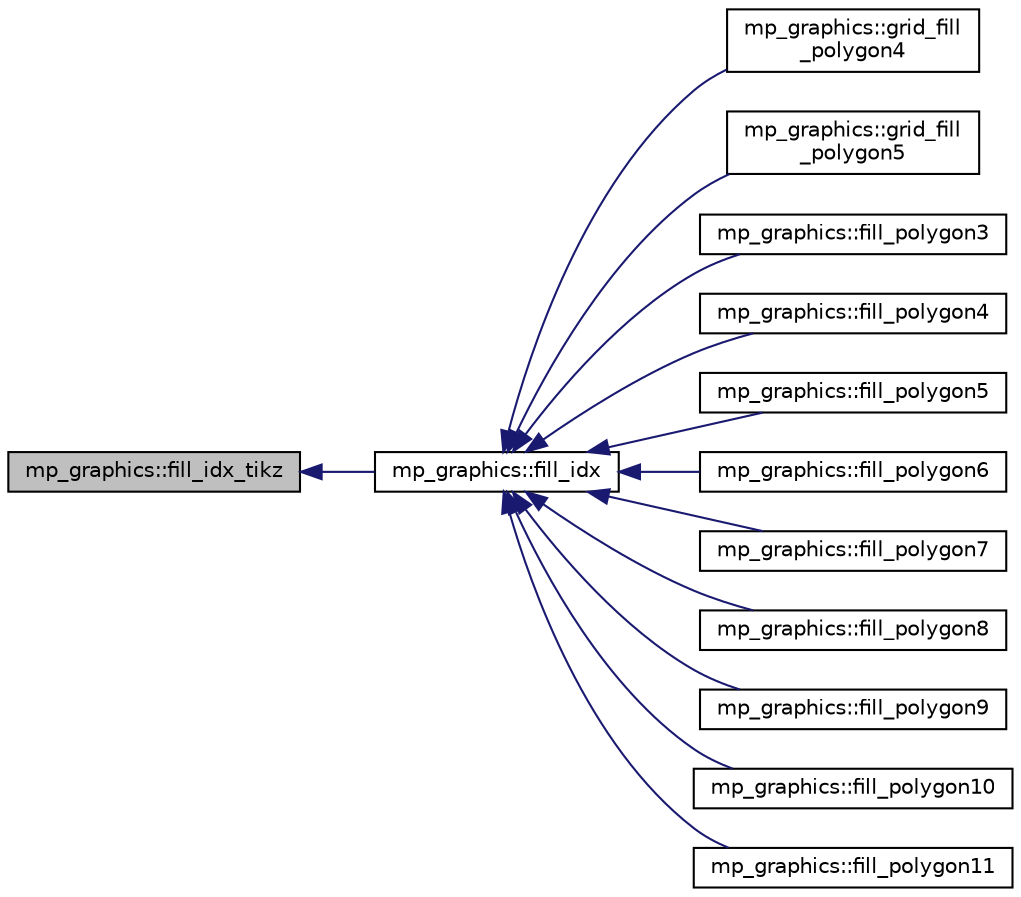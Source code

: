digraph "mp_graphics::fill_idx_tikz"
{
  edge [fontname="Helvetica",fontsize="10",labelfontname="Helvetica",labelfontsize="10"];
  node [fontname="Helvetica",fontsize="10",shape=record];
  rankdir="LR";
  Node2267 [label="mp_graphics::fill_idx_tikz",height=0.2,width=0.4,color="black", fillcolor="grey75", style="filled", fontcolor="black"];
  Node2267 -> Node2268 [dir="back",color="midnightblue",fontsize="10",style="solid",fontname="Helvetica"];
  Node2268 [label="mp_graphics::fill_idx",height=0.2,width=0.4,color="black", fillcolor="white", style="filled",URL="$da/d2c/classmp__graphics.html#a185e833954f00af0df61939e3b3da294"];
  Node2268 -> Node2269 [dir="back",color="midnightblue",fontsize="10",style="solid",fontname="Helvetica"];
  Node2269 [label="mp_graphics::grid_fill\l_polygon4",height=0.2,width=0.4,color="black", fillcolor="white", style="filled",URL="$da/d2c/classmp__graphics.html#aa716f1eb8c6738f1f3d3fb8af5925aa3"];
  Node2268 -> Node2270 [dir="back",color="midnightblue",fontsize="10",style="solid",fontname="Helvetica"];
  Node2270 [label="mp_graphics::grid_fill\l_polygon5",height=0.2,width=0.4,color="black", fillcolor="white", style="filled",URL="$da/d2c/classmp__graphics.html#ae1a25d835e13f3e2bad90972f5f68494"];
  Node2268 -> Node2271 [dir="back",color="midnightblue",fontsize="10",style="solid",fontname="Helvetica"];
  Node2271 [label="mp_graphics::fill_polygon3",height=0.2,width=0.4,color="black", fillcolor="white", style="filled",URL="$da/d2c/classmp__graphics.html#a34e1a9951b2d27c088b8f5f6c2ccf0be"];
  Node2268 -> Node2272 [dir="back",color="midnightblue",fontsize="10",style="solid",fontname="Helvetica"];
  Node2272 [label="mp_graphics::fill_polygon4",height=0.2,width=0.4,color="black", fillcolor="white", style="filled",URL="$da/d2c/classmp__graphics.html#a2ad6347434ca3a2be7a1fc99d09e59cf"];
  Node2268 -> Node2273 [dir="back",color="midnightblue",fontsize="10",style="solid",fontname="Helvetica"];
  Node2273 [label="mp_graphics::fill_polygon5",height=0.2,width=0.4,color="black", fillcolor="white", style="filled",URL="$da/d2c/classmp__graphics.html#a6d1adde8df10147cb4244cf1e65626ef"];
  Node2268 -> Node2274 [dir="back",color="midnightblue",fontsize="10",style="solid",fontname="Helvetica"];
  Node2274 [label="mp_graphics::fill_polygon6",height=0.2,width=0.4,color="black", fillcolor="white", style="filled",URL="$da/d2c/classmp__graphics.html#a25bc586443641c2e69e1231373d91ceb"];
  Node2268 -> Node2275 [dir="back",color="midnightblue",fontsize="10",style="solid",fontname="Helvetica"];
  Node2275 [label="mp_graphics::fill_polygon7",height=0.2,width=0.4,color="black", fillcolor="white", style="filled",URL="$da/d2c/classmp__graphics.html#a574f077d9b2bc551e259050d3b5f0486"];
  Node2268 -> Node2276 [dir="back",color="midnightblue",fontsize="10",style="solid",fontname="Helvetica"];
  Node2276 [label="mp_graphics::fill_polygon8",height=0.2,width=0.4,color="black", fillcolor="white", style="filled",URL="$da/d2c/classmp__graphics.html#a73fa4da86541420bb87c0b7000a160b8"];
  Node2268 -> Node2277 [dir="back",color="midnightblue",fontsize="10",style="solid",fontname="Helvetica"];
  Node2277 [label="mp_graphics::fill_polygon9",height=0.2,width=0.4,color="black", fillcolor="white", style="filled",URL="$da/d2c/classmp__graphics.html#a284ff43ba4e4dd5135ecbc3258bddae9"];
  Node2268 -> Node2278 [dir="back",color="midnightblue",fontsize="10",style="solid",fontname="Helvetica"];
  Node2278 [label="mp_graphics::fill_polygon10",height=0.2,width=0.4,color="black", fillcolor="white", style="filled",URL="$da/d2c/classmp__graphics.html#ad4bdfab77b071e9ec87c321973f39d85"];
  Node2268 -> Node2279 [dir="back",color="midnightblue",fontsize="10",style="solid",fontname="Helvetica"];
  Node2279 [label="mp_graphics::fill_polygon11",height=0.2,width=0.4,color="black", fillcolor="white", style="filled",URL="$da/d2c/classmp__graphics.html#a2e0619ba53b4fc3dc9b4ae4aeffb7db7"];
}
